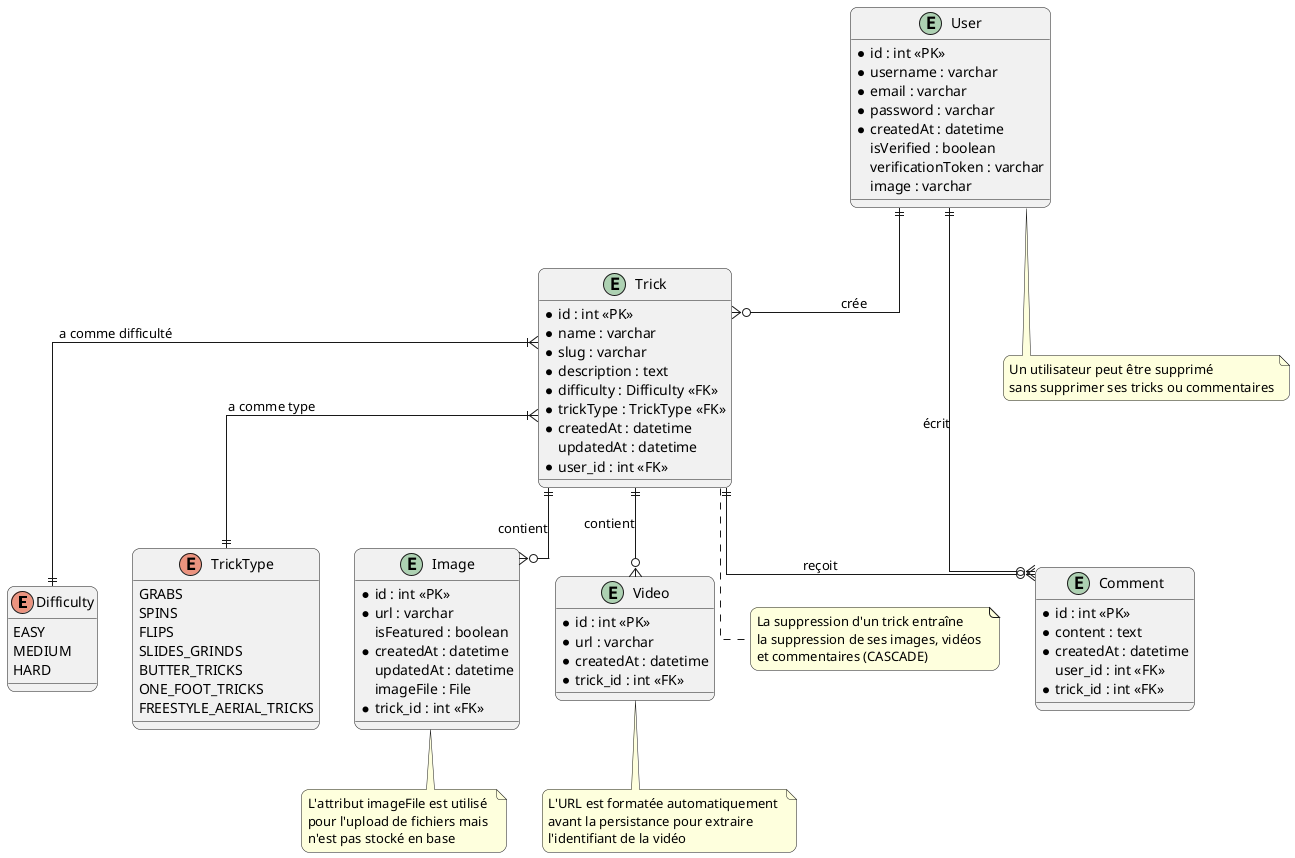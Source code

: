 @startuml
' Utilisation de skinparam pour améliorer l'apparence
skinparam linetype ortho
skinparam backgroundColor white
skinparam roundcorner 15

' Énumérations
enum Difficulty {
  EASY
  MEDIUM
  HARD
}

enum TrickType {
  GRABS
  SPINS
  FLIPS
  SLIDES_GRINDS
  BUTTER_TRICKS
  ONE_FOOT_TRICKS
  FREESTYLE_AERIAL_TRICKS
}

' Entités
entity User {
  *id : int <<PK>>
  *username : varchar
  *email : varchar
  *password : varchar
  *createdAt : datetime
  isVerified : boolean
  verificationToken : varchar
  image : varchar
}

entity Trick {
  *id : int <<PK>>
  *name : varchar
  *slug : varchar
  *description : text
  *difficulty : Difficulty <<FK>>
  *trickType : TrickType <<FK>>
  *createdAt : datetime
  updatedAt : datetime
  *user_id : int <<FK>>
}

entity Image {
  *id : int <<PK>>
  *url : varchar
  isFeatured : boolean
  *createdAt : datetime
  updatedAt : datetime
  imageFile : File
  *trick_id : int <<FK>>
}

entity Video {
  *id : int <<PK>>
  *url : varchar
  *createdAt : datetime
  *trick_id : int <<FK>>
}

entity Comment {
  *id : int <<PK>>
  *content : text
  *createdAt : datetime
  user_id : int <<FK>>
  *trick_id : int <<FK>>
}

' Relations
User ||--o{ Trick : crée
User ||--o{ Comment : écrit
Trick ||--o{ Image : contient
Trick ||--o{ Video : contient
Trick ||--o{ Comment : reçoit
Trick }|--|| Difficulty : a comme difficulté
Trick }|--|| TrickType : a comme type

' Notes explicatives
note bottom of Image
  L'attribut imageFile est utilisé 
  pour l'upload de fichiers mais 
  n'est pas stocké en base
end note

note bottom of Video
  L'URL est formatée automatiquement 
  avant la persistance pour extraire 
  l'identifiant de la vidéo
end note

note bottom of User
  Un utilisateur peut être supprimé 
  sans supprimer ses tricks ou commentaires
end note

note bottom of Trick
  La suppression d'un trick entraîne 
  la suppression de ses images, vidéos 
  et commentaires (CASCADE)
end note
@enduml
